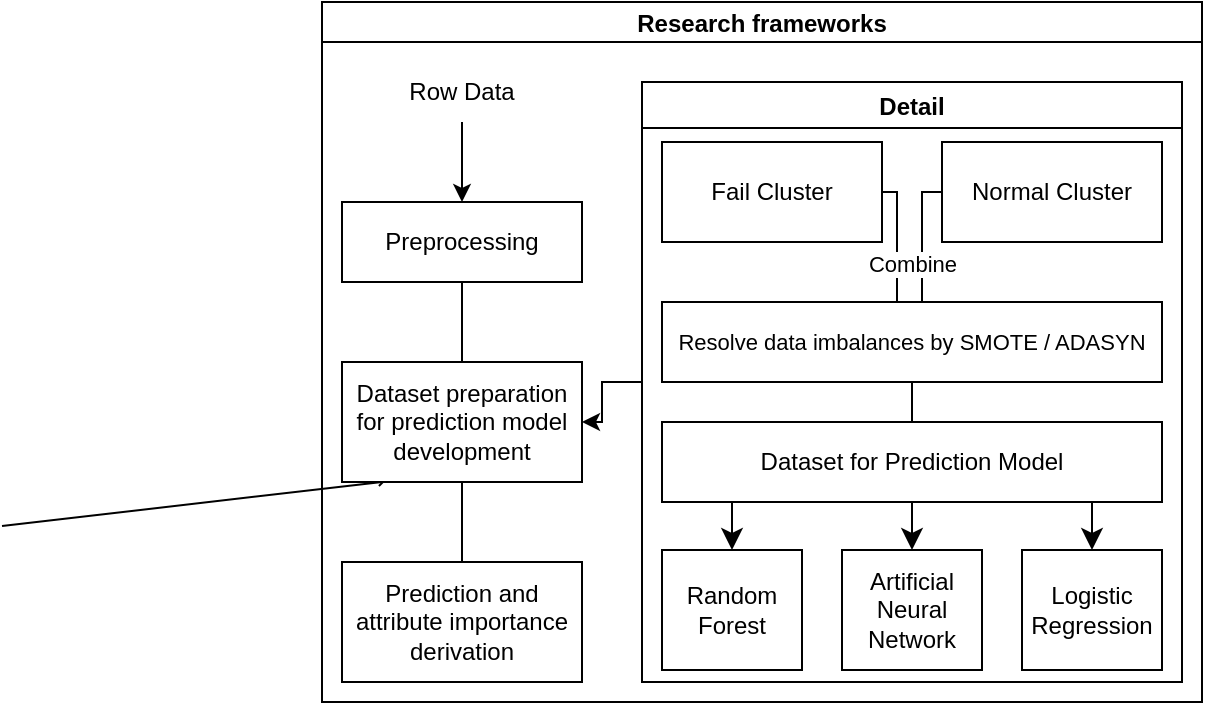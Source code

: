 <mxfile version="24.0.5" type="github">
  <diagram id="C5RBs43oDa-KdzZeNtuy" name="Page-1">
    <mxGraphModel dx="1034" dy="420" grid="1" gridSize="10" guides="1" tooltips="1" connect="1" arrows="1" fold="1" page="1" pageScale="1" pageWidth="827" pageHeight="1169" math="0" shadow="0">
      <root>
        <mxCell id="WIyWlLk6GJQsqaUBKTNV-0" />
        <mxCell id="WIyWlLk6GJQsqaUBKTNV-1" parent="WIyWlLk6GJQsqaUBKTNV-0" />
        <mxCell id="M38hOtO07ZCAKe6tbsHD-31" value="" style="endArrow=none;html=1;rounded=0;entryX=0.225;entryY=-0.192;entryDx=0;entryDy=0;entryPerimeter=0;" parent="WIyWlLk6GJQsqaUBKTNV-1" target="M38hOtO07ZCAKe6tbsHD-24" edge="1">
          <mxGeometry width="50" height="50" relative="1" as="geometry">
            <mxPoint x="388.481" y="352" as="sourcePoint" />
            <mxPoint x="440" y="300" as="targetPoint" />
          </mxGeometry>
        </mxCell>
        <mxCell id="M38hOtO07ZCAKe6tbsHD-32" value="" style="endArrow=none;html=1;rounded=0;entryX=0.875;entryY=1.063;entryDx=0;entryDy=0;entryPerimeter=0;" parent="WIyWlLk6GJQsqaUBKTNV-1" source="M38hOtO07ZCAKe6tbsHD-28" edge="1">
          <mxGeometry width="50" height="50" relative="1" as="geometry">
            <mxPoint x="390" y="350" as="sourcePoint" />
            <mxPoint x="200" y="372.016" as="targetPoint" />
          </mxGeometry>
        </mxCell>
        <mxCell id="W1VCZQiXazm9zitySMs5-11" value="Research frameworks" style="swimlane;startSize=20;horizontal=1;containerType=tree;" vertex="1" parent="WIyWlLk6GJQsqaUBKTNV-1">
          <mxGeometry x="360" y="110" width="440" height="350" as="geometry" />
        </mxCell>
        <mxCell id="W1VCZQiXazm9zitySMs5-12" value="" style="edgeStyle=elbowEdgeStyle;elbow=vertical;sourcePerimeterSpacing=0;targetPerimeterSpacing=0;startArrow=none;endArrow=none;rounded=0;curved=0;" edge="1" parent="W1VCZQiXazm9zitySMs5-11" source="W1VCZQiXazm9zitySMs5-13" target="W1VCZQiXazm9zitySMs5-14">
          <mxGeometry relative="1" as="geometry" />
        </mxCell>
        <mxCell id="W1VCZQiXazm9zitySMs5-13" value="Preprocessing" style="whiteSpace=wrap;html=1;treeFolding=1;treeMoving=1;newEdgeStyle={&quot;edgeStyle&quot;:&quot;elbowEdgeStyle&quot;,&quot;startArrow&quot;:&quot;none&quot;,&quot;endArrow&quot;:&quot;none&quot;};" vertex="1" parent="W1VCZQiXazm9zitySMs5-11">
          <mxGeometry x="10" y="100" width="120" height="40" as="geometry" />
        </mxCell>
        <mxCell id="W1VCZQiXazm9zitySMs5-15" style="edgeStyle=elbowEdgeStyle;rounded=0;orthogonalLoop=1;jettySize=auto;html=1;startArrow=none;endArrow=none;entryX=0.5;entryY=0;entryDx=0;entryDy=0;" edge="1" parent="W1VCZQiXazm9zitySMs5-11" source="W1VCZQiXazm9zitySMs5-14" target="W1VCZQiXazm9zitySMs5-16">
          <mxGeometry relative="1" as="geometry">
            <mxPoint x="74" y="230" as="targetPoint" />
          </mxGeometry>
        </mxCell>
        <mxCell id="W1VCZQiXazm9zitySMs5-14" value="Dataset preparation for prediction model development" style="whiteSpace=wrap;html=1;treeFolding=1;treeMoving=1;newEdgeStyle={&quot;edgeStyle&quot;:&quot;elbowEdgeStyle&quot;,&quot;startArrow&quot;:&quot;none&quot;,&quot;endArrow&quot;:&quot;none&quot;};" vertex="1" parent="W1VCZQiXazm9zitySMs5-11">
          <mxGeometry x="10" y="180" width="120" height="60" as="geometry" />
        </mxCell>
        <mxCell id="W1VCZQiXazm9zitySMs5-16" value="Prediction and attribute importance derivation" style="whiteSpace=wrap;html=1;treeFolding=1;treeMoving=1;newEdgeStyle={&quot;edgeStyle&quot;:&quot;elbowEdgeStyle&quot;,&quot;startArrow&quot;:&quot;none&quot;,&quot;endArrow&quot;:&quot;none&quot;};" vertex="1" parent="W1VCZQiXazm9zitySMs5-11">
          <mxGeometry x="10" y="280" width="120" height="60" as="geometry" />
        </mxCell>
        <mxCell id="W1VCZQiXazm9zitySMs5-18" style="edgeStyle=orthogonalEdgeStyle;rounded=0;orthogonalLoop=1;jettySize=auto;html=1;exitX=0.5;exitY=1;exitDx=0;exitDy=0;entryX=0.5;entryY=0;entryDx=0;entryDy=0;" edge="1" parent="W1VCZQiXazm9zitySMs5-11" source="W1VCZQiXazm9zitySMs5-17" target="W1VCZQiXazm9zitySMs5-13">
          <mxGeometry relative="1" as="geometry">
            <mxPoint x="70" y="70" as="targetPoint" />
            <Array as="points">
              <mxPoint x="70" y="60" />
              <mxPoint x="70" y="60" />
            </Array>
          </mxGeometry>
        </mxCell>
        <mxCell id="W1VCZQiXazm9zitySMs5-17" value="Row Data" style="text;html=1;align=center;verticalAlign=middle;whiteSpace=wrap;rounded=0;" vertex="1" parent="W1VCZQiXazm9zitySMs5-11">
          <mxGeometry x="40" y="30" width="60" height="30" as="geometry" />
        </mxCell>
        <mxCell id="W1VCZQiXazm9zitySMs5-33" style="edgeStyle=orthogonalEdgeStyle;rounded=0;orthogonalLoop=1;jettySize=auto;html=1;entryX=1;entryY=0.5;entryDx=0;entryDy=0;" edge="1" parent="W1VCZQiXazm9zitySMs5-11" source="W1VCZQiXazm9zitySMs5-23" target="W1VCZQiXazm9zitySMs5-14">
          <mxGeometry relative="1" as="geometry">
            <mxPoint x="130.0" y="180" as="targetPoint" />
          </mxGeometry>
        </mxCell>
        <mxCell id="W1VCZQiXazm9zitySMs5-23" value="Detail" style="swimlane;" vertex="1" parent="W1VCZQiXazm9zitySMs5-11">
          <mxGeometry x="160" y="40" width="270" height="300" as="geometry" />
        </mxCell>
        <mxCell id="W1VCZQiXazm9zitySMs5-54" style="edgeStyle=elbowEdgeStyle;rounded=0;orthogonalLoop=1;jettySize=auto;html=1;startArrow=none;endArrow=none;entryX=0.5;entryY=0;entryDx=0;entryDy=0;" edge="1" parent="W1VCZQiXazm9zitySMs5-23" source="W1VCZQiXazm9zitySMs5-25" target="W1VCZQiXazm9zitySMs5-52">
          <mxGeometry relative="1" as="geometry" />
        </mxCell>
        <UserObject label="Fail Cluster" treeRoot="1" id="W1VCZQiXazm9zitySMs5-25">
          <mxCell style="whiteSpace=wrap;html=1;align=center;treeFolding=1;treeMoving=1;newEdgeStyle={&quot;edgeStyle&quot;:&quot;elbowEdgeStyle&quot;,&quot;startArrow&quot;:&quot;none&quot;,&quot;endArrow&quot;:&quot;none&quot;};" vertex="1" parent="W1VCZQiXazm9zitySMs5-23">
            <mxGeometry x="10" y="30" width="110" height="50" as="geometry" />
          </mxCell>
        </UserObject>
        <mxCell id="W1VCZQiXazm9zitySMs5-55" style="edgeStyle=elbowEdgeStyle;rounded=0;orthogonalLoop=1;jettySize=auto;html=1;startArrow=none;endArrow=none;" edge="1" parent="W1VCZQiXazm9zitySMs5-23" source="W1VCZQiXazm9zitySMs5-27">
          <mxGeometry relative="1" as="geometry">
            <mxPoint x="130" y="110" as="targetPoint" />
          </mxGeometry>
        </mxCell>
        <mxCell id="W1VCZQiXazm9zitySMs5-56" value="Combine" style="edgeLabel;html=1;align=center;verticalAlign=middle;resizable=0;points=[];" vertex="1" connectable="0" parent="W1VCZQiXazm9zitySMs5-55">
          <mxGeometry x="0.396" y="-1" relative="1" as="geometry">
            <mxPoint x="-4" y="-7" as="offset" />
          </mxGeometry>
        </mxCell>
        <UserObject label="Normal Cluster" treeRoot="1" id="W1VCZQiXazm9zitySMs5-27">
          <mxCell style="whiteSpace=wrap;html=1;align=center;treeFolding=1;treeMoving=1;newEdgeStyle={&quot;edgeStyle&quot;:&quot;elbowEdgeStyle&quot;,&quot;startArrow&quot;:&quot;none&quot;,&quot;endArrow&quot;:&quot;none&quot;};" vertex="1" parent="W1VCZQiXazm9zitySMs5-23">
            <mxGeometry x="150" y="30" width="110" height="50" as="geometry" />
          </mxCell>
        </UserObject>
        <UserObject label="Dataset for Prediction Model" treeRoot="1" id="W1VCZQiXazm9zitySMs5-28">
          <mxCell style="whiteSpace=wrap;html=1;align=center;treeFolding=1;treeMoving=1;newEdgeStyle={&quot;edgeStyle&quot;:&quot;elbowEdgeStyle&quot;,&quot;startArrow&quot;:&quot;none&quot;,&quot;endArrow&quot;:&quot;none&quot;};" vertex="1" parent="W1VCZQiXazm9zitySMs5-23">
            <mxGeometry x="10" y="170" width="250" height="40" as="geometry" />
          </mxCell>
        </UserObject>
        <UserObject label="Random Forest" treeRoot="1" id="W1VCZQiXazm9zitySMs5-35">
          <mxCell style="whiteSpace=wrap;html=1;align=center;treeFolding=1;treeMoving=1;newEdgeStyle={&quot;edgeStyle&quot;:&quot;elbowEdgeStyle&quot;,&quot;startArrow&quot;:&quot;none&quot;,&quot;endArrow&quot;:&quot;none&quot;};" vertex="1" parent="W1VCZQiXazm9zitySMs5-23">
            <mxGeometry x="10" y="234" width="70" height="60" as="geometry" />
          </mxCell>
        </UserObject>
        <UserObject label="Artificial Neural Network" treeRoot="1" id="W1VCZQiXazm9zitySMs5-36">
          <mxCell style="whiteSpace=wrap;html=1;align=center;treeFolding=1;treeMoving=1;newEdgeStyle={&quot;edgeStyle&quot;:&quot;elbowEdgeStyle&quot;,&quot;startArrow&quot;:&quot;none&quot;,&quot;endArrow&quot;:&quot;none&quot;};" vertex="1" parent="W1VCZQiXazm9zitySMs5-23">
            <mxGeometry x="100" y="234" width="70" height="60" as="geometry" />
          </mxCell>
        </UserObject>
        <UserObject label="Logistic Regression" treeRoot="1" id="W1VCZQiXazm9zitySMs5-37">
          <mxCell style="whiteSpace=wrap;html=1;align=center;treeFolding=1;treeMoving=1;newEdgeStyle={&quot;edgeStyle&quot;:&quot;elbowEdgeStyle&quot;,&quot;startArrow&quot;:&quot;none&quot;,&quot;endArrow&quot;:&quot;none&quot;};" vertex="1" parent="W1VCZQiXazm9zitySMs5-23">
            <mxGeometry x="190" y="234" width="70" height="60" as="geometry" />
          </mxCell>
        </UserObject>
        <mxCell id="W1VCZQiXazm9zitySMs5-48" value="" style="edgeStyle=segmentEdgeStyle;endArrow=classic;html=1;curved=0;rounded=0;endSize=8;startSize=8;exitX=0.5;exitY=1;exitDx=0;exitDy=0;entryX=0.5;entryY=0;entryDx=0;entryDy=0;" edge="1" parent="W1VCZQiXazm9zitySMs5-23" source="W1VCZQiXazm9zitySMs5-28" target="W1VCZQiXazm9zitySMs5-36">
          <mxGeometry width="50" height="50" relative="1" as="geometry">
            <mxPoint x="180" y="210" as="sourcePoint" />
            <mxPoint x="230" y="160" as="targetPoint" />
          </mxGeometry>
        </mxCell>
        <mxCell id="W1VCZQiXazm9zitySMs5-49" value="" style="edgeStyle=segmentEdgeStyle;endArrow=classic;html=1;curved=0;rounded=0;endSize=8;startSize=8;exitX=0.5;exitY=1;exitDx=0;exitDy=0;entryX=0.5;entryY=0;entryDx=0;entryDy=0;" edge="1" parent="W1VCZQiXazm9zitySMs5-23" source="W1VCZQiXazm9zitySMs5-28" target="W1VCZQiXazm9zitySMs5-37">
          <mxGeometry width="50" height="50" relative="1" as="geometry">
            <mxPoint x="145" y="190" as="sourcePoint" />
            <mxPoint x="145" y="224" as="targetPoint" />
          </mxGeometry>
        </mxCell>
        <mxCell id="W1VCZQiXazm9zitySMs5-50" value="" style="edgeStyle=segmentEdgeStyle;endArrow=classic;html=1;curved=0;rounded=0;endSize=8;startSize=8;exitX=0.5;exitY=1;exitDx=0;exitDy=0;entryX=0.5;entryY=0;entryDx=0;entryDy=0;" edge="1" parent="W1VCZQiXazm9zitySMs5-23" source="W1VCZQiXazm9zitySMs5-28" target="W1VCZQiXazm9zitySMs5-35">
          <mxGeometry width="50" height="50" relative="1" as="geometry">
            <mxPoint x="145" y="190" as="sourcePoint" />
            <mxPoint x="235" y="224" as="targetPoint" />
          </mxGeometry>
        </mxCell>
        <mxCell id="W1VCZQiXazm9zitySMs5-53" style="edgeStyle=elbowEdgeStyle;rounded=0;orthogonalLoop=1;jettySize=auto;html=1;startArrow=none;endArrow=none;entryX=0.5;entryY=0;entryDx=0;entryDy=0;" edge="1" parent="W1VCZQiXazm9zitySMs5-23" source="W1VCZQiXazm9zitySMs5-52" target="W1VCZQiXazm9zitySMs5-28">
          <mxGeometry relative="1" as="geometry" />
        </mxCell>
        <UserObject label="&lt;font style=&quot;font-size: 11px;&quot;&gt;Resolve data imbalances by SMOTE / ADASYN&lt;/font&gt;" treeRoot="1" id="W1VCZQiXazm9zitySMs5-52">
          <mxCell style="whiteSpace=wrap;html=1;align=center;treeFolding=1;treeMoving=1;newEdgeStyle={&quot;edgeStyle&quot;:&quot;elbowEdgeStyle&quot;,&quot;startArrow&quot;:&quot;none&quot;,&quot;endArrow&quot;:&quot;none&quot;};" vertex="1" parent="W1VCZQiXazm9zitySMs5-23">
            <mxGeometry x="10" y="110" width="250" height="40" as="geometry" />
          </mxCell>
        </UserObject>
      </root>
    </mxGraphModel>
  </diagram>
</mxfile>
